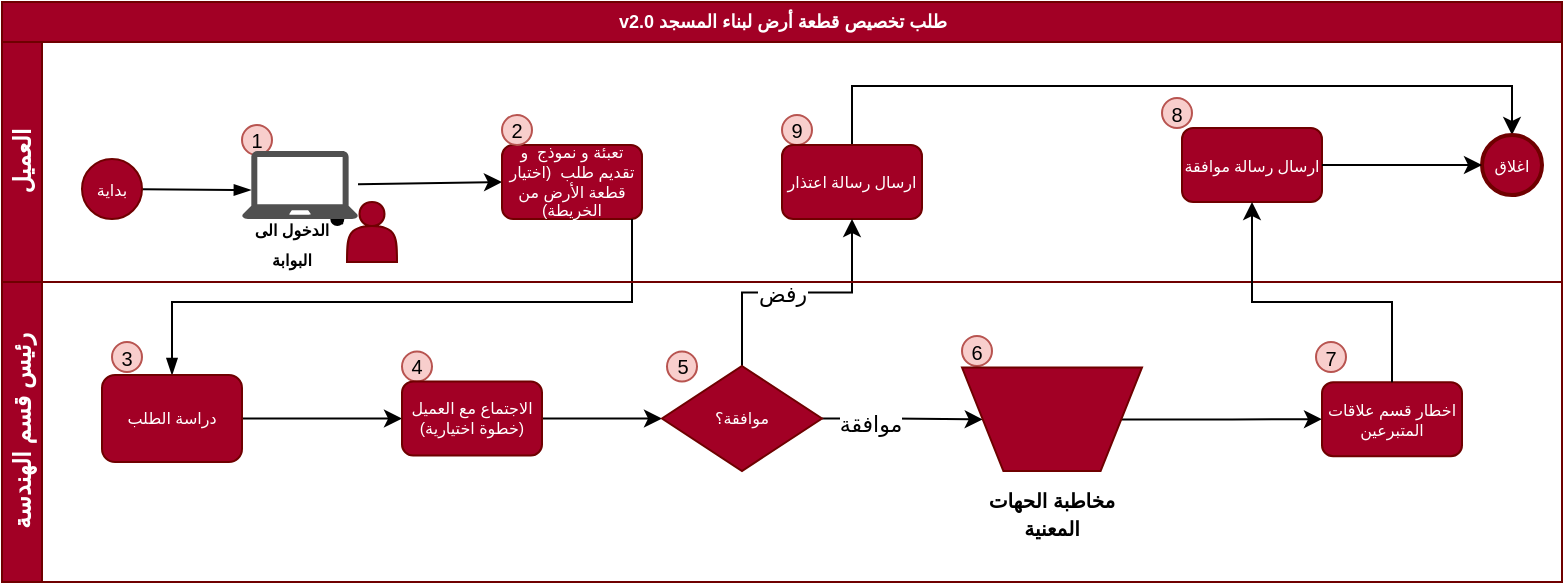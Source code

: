 <mxfile version="13.8.1" type="device"><diagram name="Page-1" id="c7488fd3-1785-93aa-aadb-54a6760d102a"><mxGraphModel dx="1019" dy="519" grid="1" gridSize="10" guides="1" tooltips="1" connect="1" arrows="1" fold="1" page="1" pageScale="1" pageWidth="1654" pageHeight="1169" background="#ffffff" math="0" shadow="0"><root><mxCell id="0"/><mxCell id="1" parent="0"/><mxCell id="2b4e8129b02d487f-1" value="&lt;span lang=&quot;AR-SA&quot; dir=&quot;RTL&quot; style=&quot;line-height: 107% ; font-family: &amp;#34;dubai&amp;#34; , sans-serif&quot;&gt;&lt;font style=&quot;font-size: 9px&quot;&gt;طلب تخصيص قطعة أرض لبناء المسجد v2.0&lt;/font&gt;&lt;/span&gt;" style="swimlane;html=1;childLayout=stackLayout;horizontal=1;startSize=20;horizontalStack=0;rounded=0;shadow=0;labelBackgroundColor=none;strokeWidth=1;fontFamily=Verdana;fontSize=8;align=center;fillColor=#a20025;strokeColor=#6F0000;fontColor=#ffffff;" parent="1" vertex="1"><mxGeometry x="170" y="80" width="780" height="290" as="geometry"><mxRectangle x="170" y="80" width="280" height="20" as="alternateBounds"/></mxGeometry></mxCell><mxCell id="2b4e8129b02d487f-2" value="العميل" style="swimlane;html=1;startSize=20;horizontal=0;fillColor=#a20025;strokeColor=#6F0000;fontColor=#ffffff;" parent="2b4e8129b02d487f-1" vertex="1"><mxGeometry y="20" width="780" height="120" as="geometry"/></mxCell><mxCell id="KPhhI4xXO0q0EvICIsSK-11" style="edgeStyle=none;rounded=0;jumpStyle=none;orthogonalLoop=1;jettySize=auto;html=1;entryX=0;entryY=0.5;entryDx=0;entryDy=0;endArrow=classic;endFill=1;" parent="2b4e8129b02d487f-2" source="KPhhI4xXO0q0EvICIsSK-3" target="2b4e8129b02d487f-7" edge="1"><mxGeometry relative="1" as="geometry"/></mxCell><mxCell id="KPhhI4xXO0q0EvICIsSK-13" style="edgeStyle=none;rounded=0;jumpStyle=none;orthogonalLoop=1;jettySize=auto;html=1;entryX=0.076;entryY=0.575;entryDx=0;entryDy=0;entryPerimeter=0;endArrow=blockThin;endFill=1;" parent="2b4e8129b02d487f-2" source="2b4e8129b02d487f-5" target="KPhhI4xXO0q0EvICIsSK-3" edge="1"><mxGeometry relative="1" as="geometry"/></mxCell><mxCell id="KPhhI4xXO0q0EvICIsSK-5" style="rounded=0;orthogonalLoop=1;jettySize=auto;html=1;jumpStyle=none;endArrow=oval;endFill=1;" parent="2b4e8129b02d487f-2" target="KPhhI4xXO0q0EvICIsSK-3" edge="1"><mxGeometry relative="1" as="geometry"><mxPoint x="170.397" y="91" as="sourcePoint"/></mxGeometry></mxCell><mxCell id="JvGyGeNpZ4S_tLxW8wyx-1" value="&lt;font style=&quot;font-size: 10px&quot;&gt;8&lt;/font&gt;" style="ellipse;whiteSpace=wrap;html=1;aspect=fixed;fillColor=#f8cecc;strokeColor=#b85450;" parent="2b4e8129b02d487f-2" vertex="1"><mxGeometry x="580" y="28" width="15" height="15" as="geometry"/></mxCell><mxCell id="KPhhI4xXO0q0EvICIsSK-12" value="&lt;font style=&quot;font-size: 10px&quot;&gt;9&lt;/font&gt;" style="ellipse;whiteSpace=wrap;html=1;aspect=fixed;fillColor=#f8cecc;strokeColor=#b85450;" parent="2b4e8129b02d487f-2" vertex="1"><mxGeometry x="390" y="36.5" width="15" height="15" as="geometry"/></mxCell><mxCell id="JvGyGeNpZ4S_tLxW8wyx-3" style="edgeStyle=orthogonalEdgeStyle;rounded=0;orthogonalLoop=1;jettySize=auto;html=1;entryX=0.5;entryY=0;entryDx=0;entryDy=0;" parent="2b4e8129b02d487f-2" source="2b4e8129b02d487f-9" target="2b4e8129b02d487f-11" edge="1"><mxGeometry relative="1" as="geometry"><Array as="points"><mxPoint x="425" y="22"/><mxPoint x="755" y="22"/></Array></mxGeometry></mxCell><mxCell id="2vPmhwO70LCvBUlOEUrR-94" value="ارسال رسالة موافقة" style="rounded=1;whiteSpace=wrap;html=1;shadow=0;labelBackgroundColor=none;strokeWidth=1;fontFamily=Verdana;fontSize=8;align=center;fillColor=#a20025;strokeColor=#6F0000;fontColor=#ffffff;" parent="2b4e8129b02d487f-2" vertex="1"><mxGeometry x="590" y="43.0" width="70" height="37" as="geometry"/></mxCell><mxCell id="2b4e8129b02d487f-11" value="اغلاق" style="ellipse;whiteSpace=wrap;html=1;rounded=0;shadow=0;labelBackgroundColor=none;strokeWidth=2;fontFamily=Verdana;fontSize=8;align=center;fillColor=#a20025;strokeColor=#6F0000;fontColor=#ffffff;" parent="2b4e8129b02d487f-2" vertex="1"><mxGeometry x="740" y="46.5" width="30" height="30" as="geometry"/></mxCell><mxCell id="2b4e8129b02d487f-9" value="ارسال رسالة اعتذار" style="rounded=1;whiteSpace=wrap;html=1;shadow=0;labelBackgroundColor=none;strokeWidth=1;fontFamily=Verdana;fontSize=8;align=center;fillColor=#a20025;strokeColor=#6F0000;fontColor=#ffffff;" parent="2b4e8129b02d487f-2" vertex="1"><mxGeometry x="390" y="51.5" width="70" height="37" as="geometry"/></mxCell><mxCell id="2b4e8129b02d487f-5" value="بداية" style="ellipse;whiteSpace=wrap;html=1;rounded=0;shadow=0;labelBackgroundColor=none;strokeWidth=1;fontFamily=Verdana;fontSize=8;align=center;fillColor=#a20025;strokeColor=#6F0000;fontColor=#ffffff;" parent="2b4e8129b02d487f-2" vertex="1"><mxGeometry x="40" y="58.5" width="30" height="30" as="geometry"/></mxCell><mxCell id="KPhhI4xXO0q0EvICIsSK-7" value="&lt;font style=&quot;font-size: 10px&quot;&gt;1&lt;/font&gt;" style="ellipse;whiteSpace=wrap;html=1;aspect=fixed;fillColor=#f8cecc;strokeColor=#b85450;" parent="2b4e8129b02d487f-2" vertex="1"><mxGeometry x="120" y="41.5" width="15" height="15" as="geometry"/></mxCell><mxCell id="KPhhI4xXO0q0EvICIsSK-3" value="" style="pointerEvents=1;shadow=0;dashed=0;html=1;strokeColor=none;fillColor=#505050;labelPosition=center;verticalLabelPosition=bottom;verticalAlign=top;outlineConnect=0;align=center;shape=mxgraph.office.devices.laptop;" parent="2b4e8129b02d487f-2" vertex="1"><mxGeometry x="120" y="54.5" width="58" height="34" as="geometry"/></mxCell><mxCell id="2b4e8129b02d487f-7" value="&lt;font face=&quot;dubai, sans-serif&quot;&gt;تعبئة و نموذج&amp;nbsp; و تقديم طلب&amp;nbsp; (اختيار قطعة الأرض من الخريطة)&lt;/font&gt;" style="rounded=1;whiteSpace=wrap;html=1;shadow=0;labelBackgroundColor=none;strokeWidth=1;fontFamily=Verdana;fontSize=8;align=center;fillColor=#a20025;strokeColor=#6F0000;fontColor=#ffffff;" parent="2b4e8129b02d487f-2" vertex="1"><mxGeometry x="250" y="51.5" width="70" height="37" as="geometry"/></mxCell><mxCell id="KPhhI4xXO0q0EvICIsSK-10" value="&lt;font style=&quot;font-size: 10px&quot;&gt;2&lt;/font&gt;" style="ellipse;whiteSpace=wrap;html=1;aspect=fixed;fillColor=#f8cecc;strokeColor=#b85450;" parent="2b4e8129b02d487f-2" vertex="1"><mxGeometry x="250" y="36.5" width="15" height="15" as="geometry"/></mxCell><mxCell id="2vPmhwO70LCvBUlOEUrR-1" value="" style="shape=actor;whiteSpace=wrap;html=1;fillColor=#a20025;strokeColor=#6F0000;fontColor=#ffffff;" parent="2b4e8129b02d487f-2" vertex="1"><mxGeometry x="172.5" y="80" width="25" height="30" as="geometry"/></mxCell><mxCell id="KPhhI4xXO0q0EvICIsSK-6" value="&lt;font style=&quot;font-size: 8px&quot;&gt;&lt;b&gt;الدخول الى البوابة&lt;/b&gt;&lt;/font&gt;" style="text;html=1;strokeColor=none;fillColor=none;align=center;verticalAlign=middle;whiteSpace=wrap;rounded=0;" parent="2b4e8129b02d487f-2" vertex="1"><mxGeometry x="120" y="90" width="50" height="20" as="geometry"/></mxCell><mxCell id="2vPmhwO70LCvBUlOEUrR-96" style="edgeStyle=orthogonalEdgeStyle;rounded=0;orthogonalLoop=1;jettySize=auto;html=1;fontSize=8;" parent="2b4e8129b02d487f-2" source="2vPmhwO70LCvBUlOEUrR-94" target="2b4e8129b02d487f-11" edge="1"><mxGeometry relative="1" as="geometry"/></mxCell><mxCell id="KPhhI4xXO0q0EvICIsSK-16" style="edgeStyle=orthogonalEdgeStyle;rounded=0;jumpStyle=none;orthogonalLoop=1;jettySize=auto;html=1;entryX=0.5;entryY=0;entryDx=0;entryDy=0;endArrow=blockThin;endFill=1;" parent="2b4e8129b02d487f-1" source="2b4e8129b02d487f-7" target="2b4e8129b02d487f-12" edge="1"><mxGeometry relative="1" as="geometry"><Array as="points"><mxPoint x="315" y="150"/><mxPoint x="85" y="150"/></Array></mxGeometry></mxCell><mxCell id="JvGyGeNpZ4S_tLxW8wyx-10" style="edgeStyle=orthogonalEdgeStyle;rounded=0;orthogonalLoop=1;jettySize=auto;html=1;" parent="2b4e8129b02d487f-1" source="2vPmhwO70LCvBUlOEUrR-84" target="2b4e8129b02d487f-9" edge="1"><mxGeometry relative="1" as="geometry"/></mxCell><mxCell id="JvGyGeNpZ4S_tLxW8wyx-11" value="رفض" style="edgeLabel;html=1;align=center;verticalAlign=middle;resizable=0;points=[];" parent="JvGyGeNpZ4S_tLxW8wyx-10" vertex="1" connectable="0"><mxGeometry x="-0.122" relative="1" as="geometry"><mxPoint as="offset"/></mxGeometry></mxCell><mxCell id="2b4e8129b02d487f-3" value="رئيس قسم الهندسة" style="swimlane;html=1;startSize=20;horizontal=0;fillColor=#a20025;strokeColor=#6F0000;fontColor=#ffffff;" parent="2b4e8129b02d487f-1" vertex="1"><mxGeometry y="140" width="780" height="150" as="geometry"><mxRectangle y="140" width="760" height="20" as="alternateBounds"/></mxGeometry></mxCell><mxCell id="2vPmhwO70LCvBUlOEUrR-254" value="&lt;font style=&quot;font-size: 10px&quot;&gt;6&lt;/font&gt;" style="ellipse;whiteSpace=wrap;html=1;aspect=fixed;fillColor=#f8cecc;strokeColor=#b85450;" parent="2b4e8129b02d487f-3" vertex="1"><mxGeometry x="480" y="27" width="15" height="15" as="geometry"/></mxCell><mxCell id="KPhhI4xXO0q0EvICIsSK-17" value="&lt;font style=&quot;font-size: 10px&quot;&gt;3&lt;/font&gt;" style="ellipse;whiteSpace=wrap;html=1;aspect=fixed;fillColor=#f8cecc;strokeColor=#b85450;" parent="2b4e8129b02d487f-3" vertex="1"><mxGeometry x="55" y="30" width="15" height="15" as="geometry"/></mxCell><mxCell id="2vPmhwO70LCvBUlOEUrR-253" value="&lt;font style=&quot;font-size: 10px&quot;&gt;7&lt;/font&gt;" style="ellipse;whiteSpace=wrap;html=1;aspect=fixed;fillColor=#f8cecc;strokeColor=#b85450;" parent="2b4e8129b02d487f-3" vertex="1"><mxGeometry x="657" y="30" width="15" height="15" as="geometry"/></mxCell><mxCell id="2vPmhwO70LCvBUlOEUrR-104" value="&lt;span style=&quot;font-size: 10px&quot;&gt;4&lt;/span&gt;" style="ellipse;whiteSpace=wrap;html=1;aspect=fixed;fillColor=#f8cecc;strokeColor=#b85450;" parent="2b4e8129b02d487f-3" vertex="1"><mxGeometry x="200" y="34.75" width="15" height="15" as="geometry"/></mxCell><mxCell id="KPhhI4xXO0q0EvICIsSK-19" value="&lt;font style=&quot;font-size: 10px&quot;&gt;5&lt;/font&gt;" style="ellipse;whiteSpace=wrap;html=1;aspect=fixed;fillColor=#f8cecc;strokeColor=#b85450;" parent="2b4e8129b02d487f-3" vertex="1"><mxGeometry x="332.5" y="34.75" width="15" height="15" as="geometry"/></mxCell><mxCell id="JvGyGeNpZ4S_tLxW8wyx-4" style="edgeStyle=orthogonalEdgeStyle;rounded=0;orthogonalLoop=1;jettySize=auto;html=1;" parent="2b4e8129b02d487f-3" source="2b4e8129b02d487f-12" target="2vPmhwO70LCvBUlOEUrR-237" edge="1"><mxGeometry relative="1" as="geometry"/></mxCell><mxCell id="2b4e8129b02d487f-12" value="&lt;span lang=&quot;AR-SA&quot; dir=&quot;RTL&quot; style=&quot;line-height: 107% ; font-family: &amp;#34;dubai&amp;#34; , sans-serif&quot;&gt;&lt;font style=&quot;font-size: 8px&quot;&gt;دراسة الطلب&lt;/font&gt;&lt;/span&gt;" style="rounded=1;whiteSpace=wrap;html=1;shadow=0;labelBackgroundColor=none;strokeWidth=1;fontFamily=Verdana;fontSize=8;align=center;fillColor=#a20025;strokeColor=#6F0000;fontColor=#ffffff;" parent="2b4e8129b02d487f-3" vertex="1"><mxGeometry x="50" y="46.5" width="70" height="43.5" as="geometry"/></mxCell><mxCell id="JvGyGeNpZ4S_tLxW8wyx-6" style="edgeStyle=orthogonalEdgeStyle;rounded=0;orthogonalLoop=1;jettySize=auto;html=1;" parent="2b4e8129b02d487f-3" source="2vPmhwO70LCvBUlOEUrR-237" target="2vPmhwO70LCvBUlOEUrR-84" edge="1"><mxGeometry relative="1" as="geometry"/></mxCell><mxCell id="2vPmhwO70LCvBUlOEUrR-237" value="&lt;span lang=&quot;AR-SA&quot; dir=&quot;RTL&quot; style=&quot;line-height: 107% ; font-family: &amp;#34;dubai&amp;#34; , sans-serif&quot;&gt;&lt;font style=&quot;font-size: 8px&quot;&gt;الاجتماع مع العميل (خطوة اختيارية)&lt;/font&gt;&lt;/span&gt;" style="rounded=1;whiteSpace=wrap;html=1;shadow=0;labelBackgroundColor=none;strokeWidth=1;fontFamily=Verdana;fontSize=8;align=center;fillColor=#a20025;strokeColor=#6F0000;fontColor=#ffffff;" parent="2b4e8129b02d487f-3" vertex="1"><mxGeometry x="200" y="49.75" width="70" height="37" as="geometry"/></mxCell><mxCell id="JvGyGeNpZ4S_tLxW8wyx-8" style="edgeStyle=orthogonalEdgeStyle;rounded=0;orthogonalLoop=1;jettySize=auto;html=1;" parent="2b4e8129b02d487f-3" source="2vPmhwO70LCvBUlOEUrR-84" target="JvGyGeNpZ4S_tLxW8wyx-7" edge="1"><mxGeometry relative="1" as="geometry"/></mxCell><mxCell id="JvGyGeNpZ4S_tLxW8wyx-9" value="موافقة" style="edgeLabel;html=1;align=center;verticalAlign=middle;resizable=0;points=[];" parent="JvGyGeNpZ4S_tLxW8wyx-8" vertex="1" connectable="0"><mxGeometry x="-0.123" y="-11" relative="1" as="geometry"><mxPoint x="-11" y="-9" as="offset"/></mxGeometry></mxCell><mxCell id="2vPmhwO70LCvBUlOEUrR-84" value="موافقة؟" style="strokeWidth=1;html=1;shape=mxgraph.flowchart.decision;whiteSpace=wrap;rounded=1;shadow=0;labelBackgroundColor=none;fontFamily=Verdana;fontSize=8;align=center;fillColor=#a20025;strokeColor=#6F0000;fontColor=#ffffff;" parent="2b4e8129b02d487f-3" vertex="1"><mxGeometry x="330" y="42" width="80" height="52.5" as="geometry"/></mxCell><mxCell id="JvGyGeNpZ4S_tLxW8wyx-12" style="edgeStyle=orthogonalEdgeStyle;rounded=0;orthogonalLoop=1;jettySize=auto;html=1;" parent="2b4e8129b02d487f-3" source="JvGyGeNpZ4S_tLxW8wyx-7" target="2vPmhwO70LCvBUlOEUrR-240" edge="1"><mxGeometry relative="1" as="geometry"/></mxCell><mxCell id="JvGyGeNpZ4S_tLxW8wyx-7" value="&lt;font color=&quot;#000000&quot; size=&quot;1&quot;&gt;&lt;b&gt;مخاطبة الحهات المعنية&lt;/b&gt;&lt;/font&gt;" style="verticalLabelPosition=bottom;verticalAlign=top;html=1;shape=trapezoid;perimeter=trapezoidPerimeter;whiteSpace=wrap;size=0.23;arcSize=10;flipV=1;fillColor=#a20025;strokeColor=#6F0000;fontColor=#ffffff;" parent="2b4e8129b02d487f-3" vertex="1"><mxGeometry x="480" y="42.75" width="90" height="51.75" as="geometry"/></mxCell><mxCell id="2vPmhwO70LCvBUlOEUrR-240" value="&lt;font face=&quot;dubai, sans-serif&quot;&gt;اخطار قسم علاقات المتبرعين&lt;/font&gt;" style="rounded=1;whiteSpace=wrap;html=1;shadow=0;labelBackgroundColor=none;strokeWidth=1;fontFamily=Verdana;fontSize=8;align=center;fillColor=#a20025;strokeColor=#6F0000;fontColor=#ffffff;" parent="2b4e8129b02d487f-3" vertex="1"><mxGeometry x="660" y="50.12" width="70" height="37" as="geometry"/></mxCell><mxCell id="JvGyGeNpZ4S_tLxW8wyx-13" style="edgeStyle=orthogonalEdgeStyle;rounded=0;orthogonalLoop=1;jettySize=auto;html=1;" parent="2b4e8129b02d487f-1" source="2vPmhwO70LCvBUlOEUrR-240" target="2vPmhwO70LCvBUlOEUrR-94" edge="1"><mxGeometry relative="1" as="geometry"><Array as="points"><mxPoint x="695" y="150"/><mxPoint x="625" y="150"/></Array></mxGeometry></mxCell></root></mxGraphModel></diagram></mxfile>